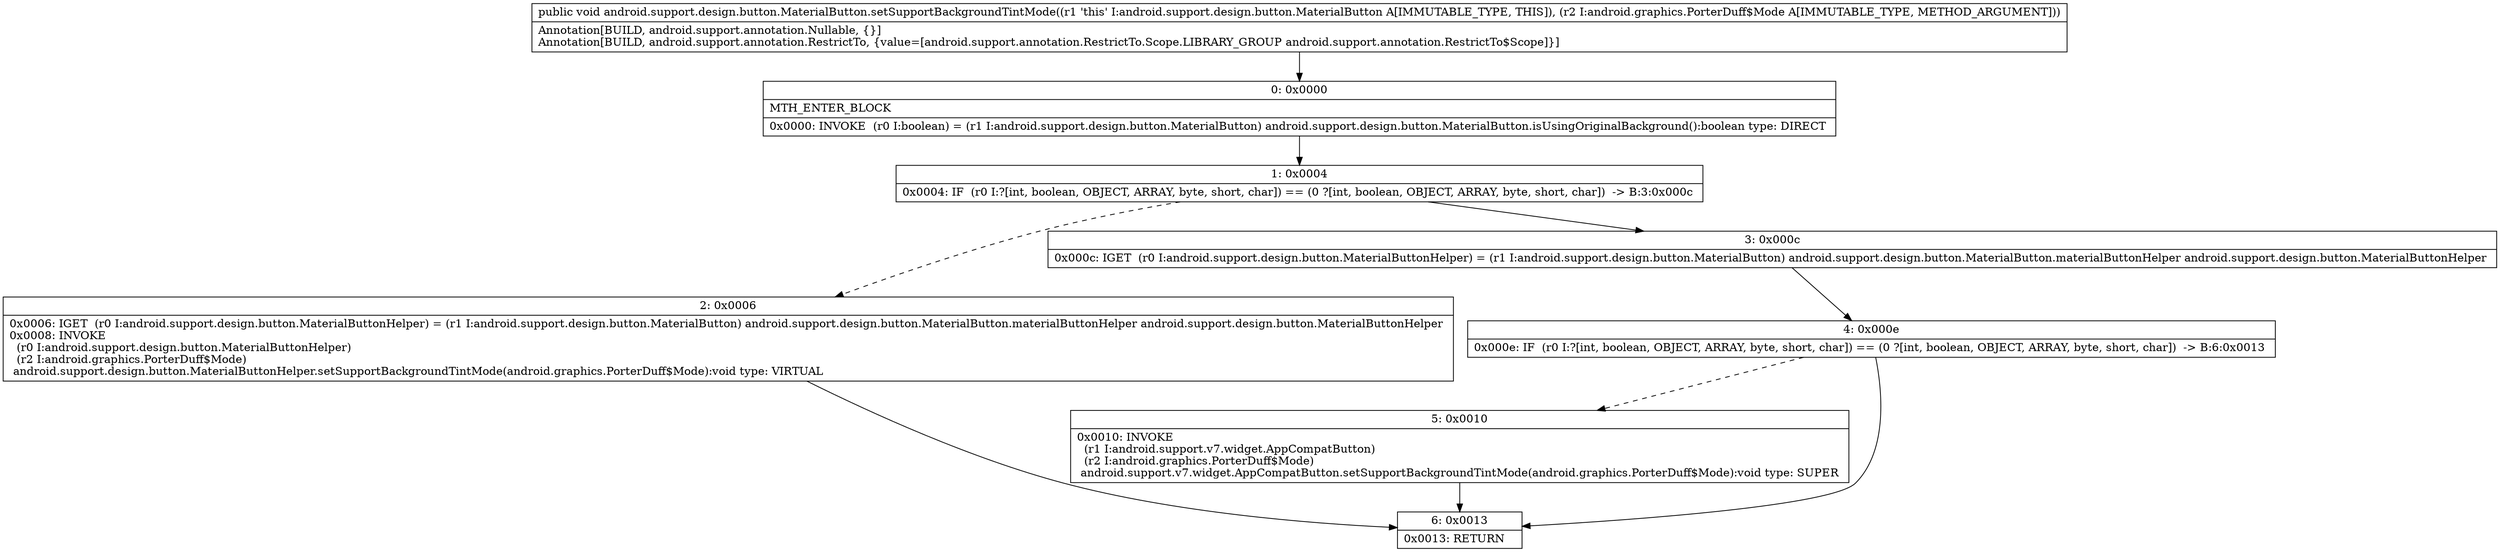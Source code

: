 digraph "CFG forandroid.support.design.button.MaterialButton.setSupportBackgroundTintMode(Landroid\/graphics\/PorterDuff$Mode;)V" {
Node_0 [shape=record,label="{0\:\ 0x0000|MTH_ENTER_BLOCK\l|0x0000: INVOKE  (r0 I:boolean) = (r1 I:android.support.design.button.MaterialButton) android.support.design.button.MaterialButton.isUsingOriginalBackground():boolean type: DIRECT \l}"];
Node_1 [shape=record,label="{1\:\ 0x0004|0x0004: IF  (r0 I:?[int, boolean, OBJECT, ARRAY, byte, short, char]) == (0 ?[int, boolean, OBJECT, ARRAY, byte, short, char])  \-\> B:3:0x000c \l}"];
Node_2 [shape=record,label="{2\:\ 0x0006|0x0006: IGET  (r0 I:android.support.design.button.MaterialButtonHelper) = (r1 I:android.support.design.button.MaterialButton) android.support.design.button.MaterialButton.materialButtonHelper android.support.design.button.MaterialButtonHelper \l0x0008: INVOKE  \l  (r0 I:android.support.design.button.MaterialButtonHelper)\l  (r2 I:android.graphics.PorterDuff$Mode)\l android.support.design.button.MaterialButtonHelper.setSupportBackgroundTintMode(android.graphics.PorterDuff$Mode):void type: VIRTUAL \l}"];
Node_3 [shape=record,label="{3\:\ 0x000c|0x000c: IGET  (r0 I:android.support.design.button.MaterialButtonHelper) = (r1 I:android.support.design.button.MaterialButton) android.support.design.button.MaterialButton.materialButtonHelper android.support.design.button.MaterialButtonHelper \l}"];
Node_4 [shape=record,label="{4\:\ 0x000e|0x000e: IF  (r0 I:?[int, boolean, OBJECT, ARRAY, byte, short, char]) == (0 ?[int, boolean, OBJECT, ARRAY, byte, short, char])  \-\> B:6:0x0013 \l}"];
Node_5 [shape=record,label="{5\:\ 0x0010|0x0010: INVOKE  \l  (r1 I:android.support.v7.widget.AppCompatButton)\l  (r2 I:android.graphics.PorterDuff$Mode)\l android.support.v7.widget.AppCompatButton.setSupportBackgroundTintMode(android.graphics.PorterDuff$Mode):void type: SUPER \l}"];
Node_6 [shape=record,label="{6\:\ 0x0013|0x0013: RETURN   \l}"];
MethodNode[shape=record,label="{public void android.support.design.button.MaterialButton.setSupportBackgroundTintMode((r1 'this' I:android.support.design.button.MaterialButton A[IMMUTABLE_TYPE, THIS]), (r2 I:android.graphics.PorterDuff$Mode A[IMMUTABLE_TYPE, METHOD_ARGUMENT]))  | Annotation[BUILD, android.support.annotation.Nullable, \{\}]\lAnnotation[BUILD, android.support.annotation.RestrictTo, \{value=[android.support.annotation.RestrictTo.Scope.LIBRARY_GROUP android.support.annotation.RestrictTo$Scope]\}]\l}"];
MethodNode -> Node_0;
Node_0 -> Node_1;
Node_1 -> Node_2[style=dashed];
Node_1 -> Node_3;
Node_2 -> Node_6;
Node_3 -> Node_4;
Node_4 -> Node_5[style=dashed];
Node_4 -> Node_6;
Node_5 -> Node_6;
}

